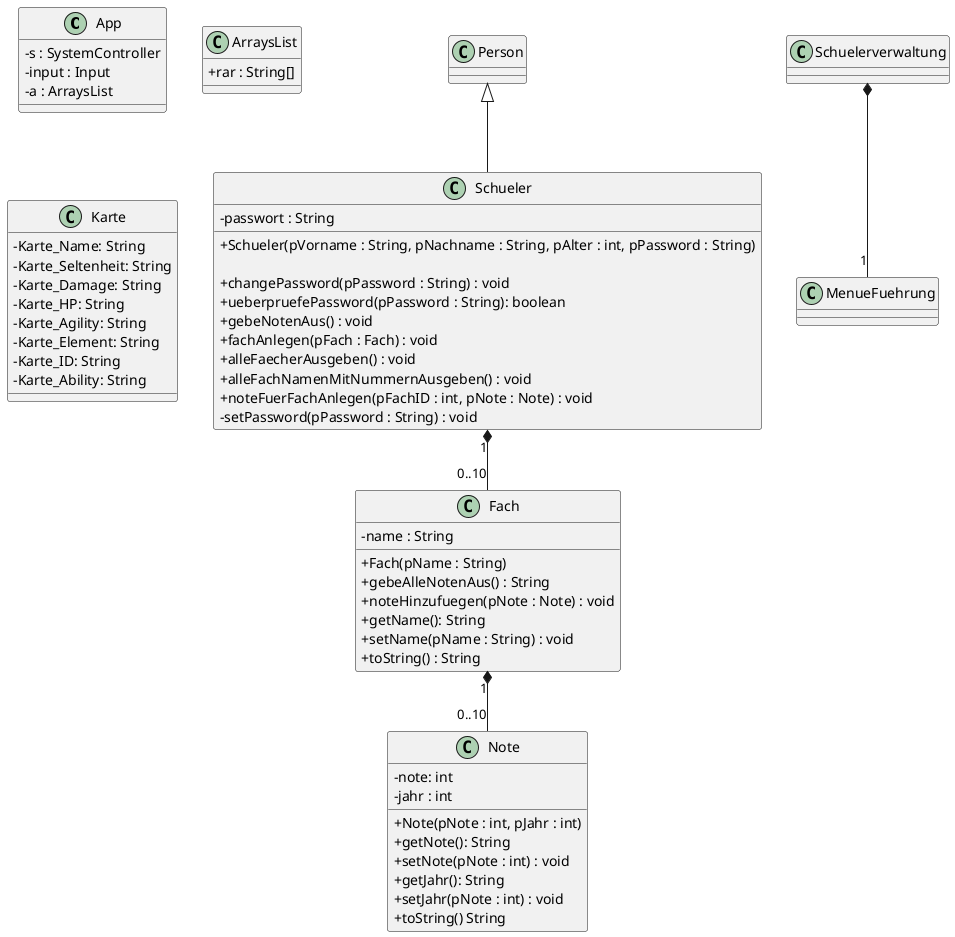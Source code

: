 @startuml
skinparam classAttributeIconSize 0

class App{
 -s : SystemController
 -input : Input
 -a : ArraysList
}



class ArraysList{
+rar : String[]
 }

class Karte{
 -Karte_Name: String
 -Karte_Seltenheit: String
 -Karte_Damage: String
 -Karte_HP: String
 -Karte_Agility: String
 -Karte_Element: String
 -Karte_ID: String
 -Karte_Ability: String

}



class Fach{
 -name : String
 +Fach(pName : String)
 +gebeAlleNotenAus() : String
 +noteHinzufuegen(pNote : Note) : void
 +getName(): String
 +setName(pName : String) : void
 +toString() : String
}

class Note{
 -note: int
 -jahr : int
 +Note(pNote : int, pJahr : int)
 +getNote(): String
 +setNote(pNote : int) : void
 +getJahr(): String
 +setJahr(pNote : int) : void
 +toString() String
}




class Schueler{
  -passwort : String

  +Schueler(pVorname : String, pNachname : String, pAlter : int, pPassword : String)
  
  +changePassword(pPassword : String) : void
  +ueberpruefePassword(pPassword : String): boolean
  +gebeNotenAus() : void
  + fachAnlegen(pFach : Fach) : void
  +alleFaecherAusgeben() : void
  +alleFachNamenMitNummernAusgeben() : void
  +noteFuerFachAnlegen(pFachID : int, pNote : Note) : void
  -setPassword(pPassword : String) : void
}


Fach "1" *-- "0..10" Note
Schuelerverwaltung  *-- "1" MenueFuehrung
Schueler "1" *-- "0..10" Fach
Person <|-- Schueler

@enduml
